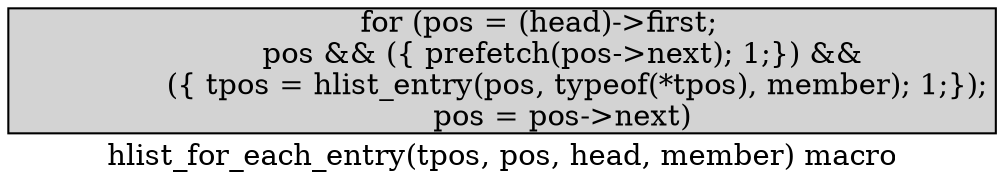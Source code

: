 digraph hlist_for_each_entry{
        label="hlist_for_each_entry(tpos, pos, head, member) macro";
        size="10,18";
        ratio=filled;
        
		node[style=filled, shape = box, margin="0.05,0.005",height="0.1",width="0.1"];
		
		for[label="	for (pos = (head)->first;
	     pos && ({ prefetch(pos->next); 1;}) &&
		({ tpos = hlist_entry(pos, typeof(*tpos), member); 1;});
	     pos = pos->next)"];
		
}
